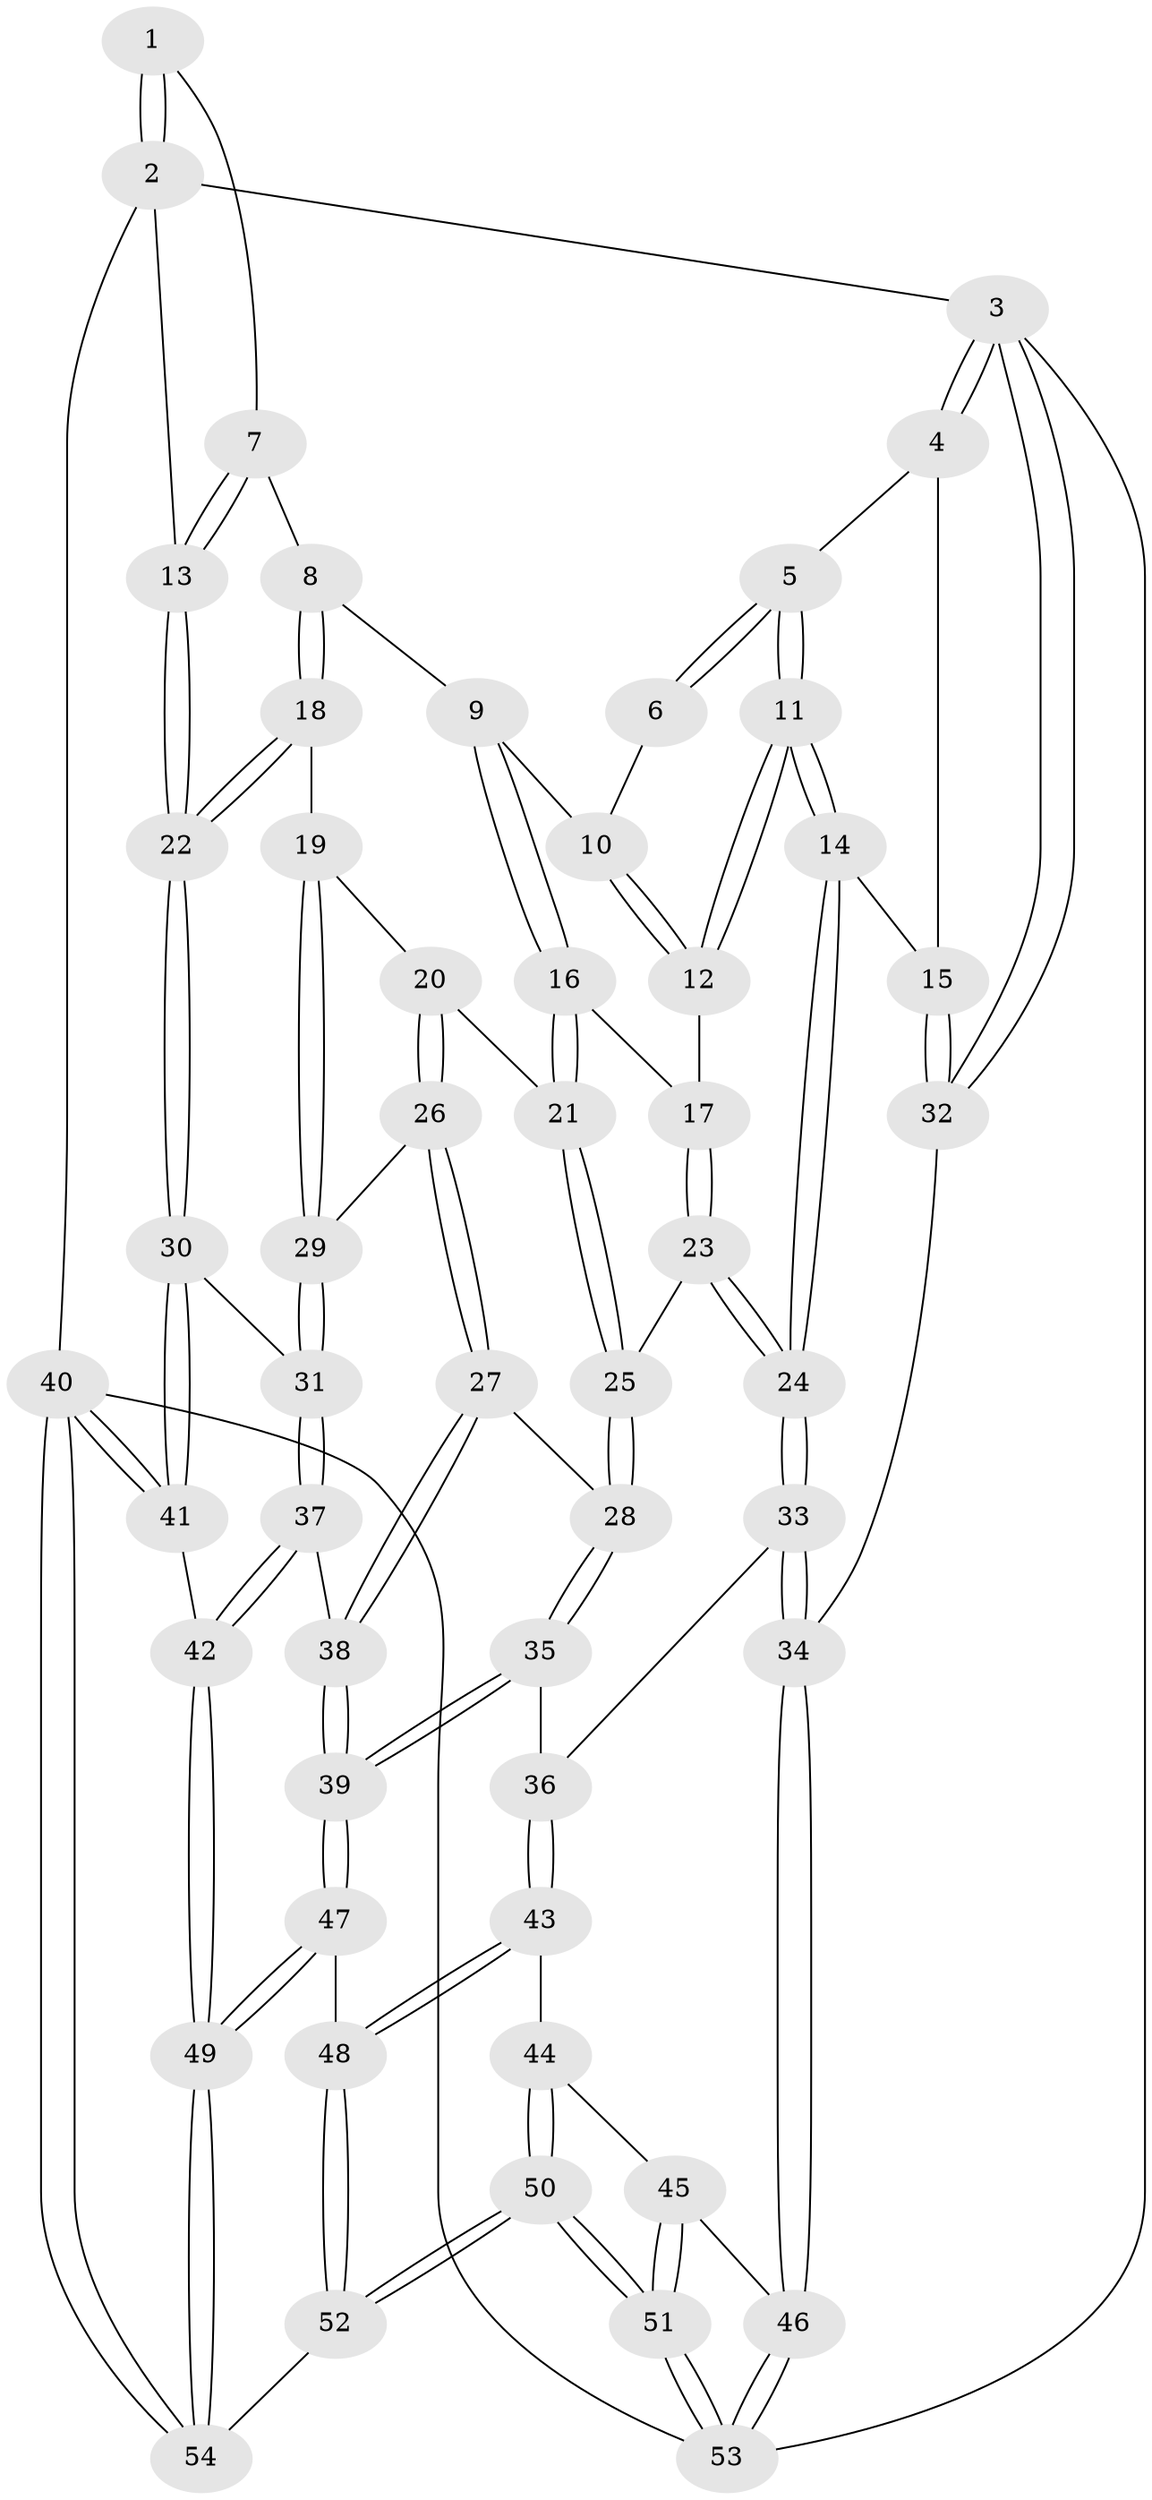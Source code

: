// Generated by graph-tools (version 1.1) at 2025/03/03/09/25 03:03:15]
// undirected, 54 vertices, 132 edges
graph export_dot {
graph [start="1"]
  node [color=gray90,style=filled];
  1 [pos="+0.979233678130649+0"];
  2 [pos="+1+0"];
  3 [pos="+0+0"];
  4 [pos="+0.03391785305219441+0"];
  5 [pos="+0.32911465019973196+0"];
  6 [pos="+0.7604058168091263+0"];
  7 [pos="+0.9096464524863285+0.09962287617117614"];
  8 [pos="+0.8472909355913789+0.21308286078808286"];
  9 [pos="+0.7697800892730587+0.17324960879715312"];
  10 [pos="+0.7132015780815538+0.0692066228055465"];
  11 [pos="+0.4365186919299221+0.1776496835796622"];
  12 [pos="+0.4873174963537562+0.1935580782818349"];
  13 [pos="+1+0.33196595302757725"];
  14 [pos="+0.33551038808426725+0.3076048101504071"];
  15 [pos="+0.14344769574344318+0.2983587833751943"];
  16 [pos="+0.6208388022763872+0.27425017786095984"];
  17 [pos="+0.525686707293696+0.2255996006722241"];
  18 [pos="+0.8836286126048362+0.2994975500700223"];
  19 [pos="+0.8830515195085342+0.29996354065228187"];
  20 [pos="+0.6824174700347113+0.3212182791357312"];
  21 [pos="+0.6262113483520835+0.28232405404853594"];
  22 [pos="+1+0.3940344119815269"];
  23 [pos="+0.5378687001176387+0.4414708294603611"];
  24 [pos="+0.38261706586640726+0.5330452154243297"];
  25 [pos="+0.5975709980741585+0.43860376374554966"];
  26 [pos="+0.7141482428099644+0.45332305655364996"];
  27 [pos="+0.7068299995662318+0.46309785426151184"];
  28 [pos="+0.630324673408353+0.45914519783266294"];
  29 [pos="+0.8106987578712944+0.41692839660270836"];
  30 [pos="+1+0.44768959670922315"];
  31 [pos="+0.9001146938268462+0.5961386460531288"];
  32 [pos="+0+0.48052912410511717"];
  33 [pos="+0.3721713474465053+0.5895811134693928"];
  34 [pos="+0+0.6129082886469408"];
  35 [pos="+0.5494283647134817+0.6669810175317956"];
  36 [pos="+0.41638547073576043+0.6501999429014955"];
  37 [pos="+0.8037430852507446+0.6932861913521733"];
  38 [pos="+0.7565276778272197+0.7067756697942916"];
  39 [pos="+0.7266437072376069+0.7300049651125206"];
  40 [pos="+1+1"];
  41 [pos="+1+0.877409979457515"];
  42 [pos="+1+0.8276591683574155"];
  43 [pos="+0.3912449444515676+0.7542955925343877"];
  44 [pos="+0.24745274933225567+0.8374007548108545"];
  45 [pos="+0.168099261385544+0.8004422635184222"];
  46 [pos="+0+0.6343492096787102"];
  47 [pos="+0.7111908896550809+0.9011748136889275"];
  48 [pos="+0.4242972705123969+0.8725643472281849"];
  49 [pos="+0.7419696909020327+1"];
  50 [pos="+0.19029596503222396+1"];
  51 [pos="+0.1305278938651031+1"];
  52 [pos="+0.3603639232563128+1"];
  53 [pos="+0+1"];
  54 [pos="+0.7407654864563985+1"];
  1 -- 2;
  1 -- 2;
  1 -- 7;
  2 -- 3;
  2 -- 13;
  2 -- 40;
  3 -- 4;
  3 -- 4;
  3 -- 32;
  3 -- 32;
  3 -- 53;
  4 -- 5;
  4 -- 15;
  5 -- 6;
  5 -- 6;
  5 -- 11;
  5 -- 11;
  6 -- 10;
  7 -- 8;
  7 -- 13;
  7 -- 13;
  8 -- 9;
  8 -- 18;
  8 -- 18;
  9 -- 10;
  9 -- 16;
  9 -- 16;
  10 -- 12;
  10 -- 12;
  11 -- 12;
  11 -- 12;
  11 -- 14;
  11 -- 14;
  12 -- 17;
  13 -- 22;
  13 -- 22;
  14 -- 15;
  14 -- 24;
  14 -- 24;
  15 -- 32;
  15 -- 32;
  16 -- 17;
  16 -- 21;
  16 -- 21;
  17 -- 23;
  17 -- 23;
  18 -- 19;
  18 -- 22;
  18 -- 22;
  19 -- 20;
  19 -- 29;
  19 -- 29;
  20 -- 21;
  20 -- 26;
  20 -- 26;
  21 -- 25;
  21 -- 25;
  22 -- 30;
  22 -- 30;
  23 -- 24;
  23 -- 24;
  23 -- 25;
  24 -- 33;
  24 -- 33;
  25 -- 28;
  25 -- 28;
  26 -- 27;
  26 -- 27;
  26 -- 29;
  27 -- 28;
  27 -- 38;
  27 -- 38;
  28 -- 35;
  28 -- 35;
  29 -- 31;
  29 -- 31;
  30 -- 31;
  30 -- 41;
  30 -- 41;
  31 -- 37;
  31 -- 37;
  32 -- 34;
  33 -- 34;
  33 -- 34;
  33 -- 36;
  34 -- 46;
  34 -- 46;
  35 -- 36;
  35 -- 39;
  35 -- 39;
  36 -- 43;
  36 -- 43;
  37 -- 38;
  37 -- 42;
  37 -- 42;
  38 -- 39;
  38 -- 39;
  39 -- 47;
  39 -- 47;
  40 -- 41;
  40 -- 41;
  40 -- 54;
  40 -- 54;
  40 -- 53;
  41 -- 42;
  42 -- 49;
  42 -- 49;
  43 -- 44;
  43 -- 48;
  43 -- 48;
  44 -- 45;
  44 -- 50;
  44 -- 50;
  45 -- 46;
  45 -- 51;
  45 -- 51;
  46 -- 53;
  46 -- 53;
  47 -- 48;
  47 -- 49;
  47 -- 49;
  48 -- 52;
  48 -- 52;
  49 -- 54;
  49 -- 54;
  50 -- 51;
  50 -- 51;
  50 -- 52;
  50 -- 52;
  51 -- 53;
  51 -- 53;
  52 -- 54;
}
